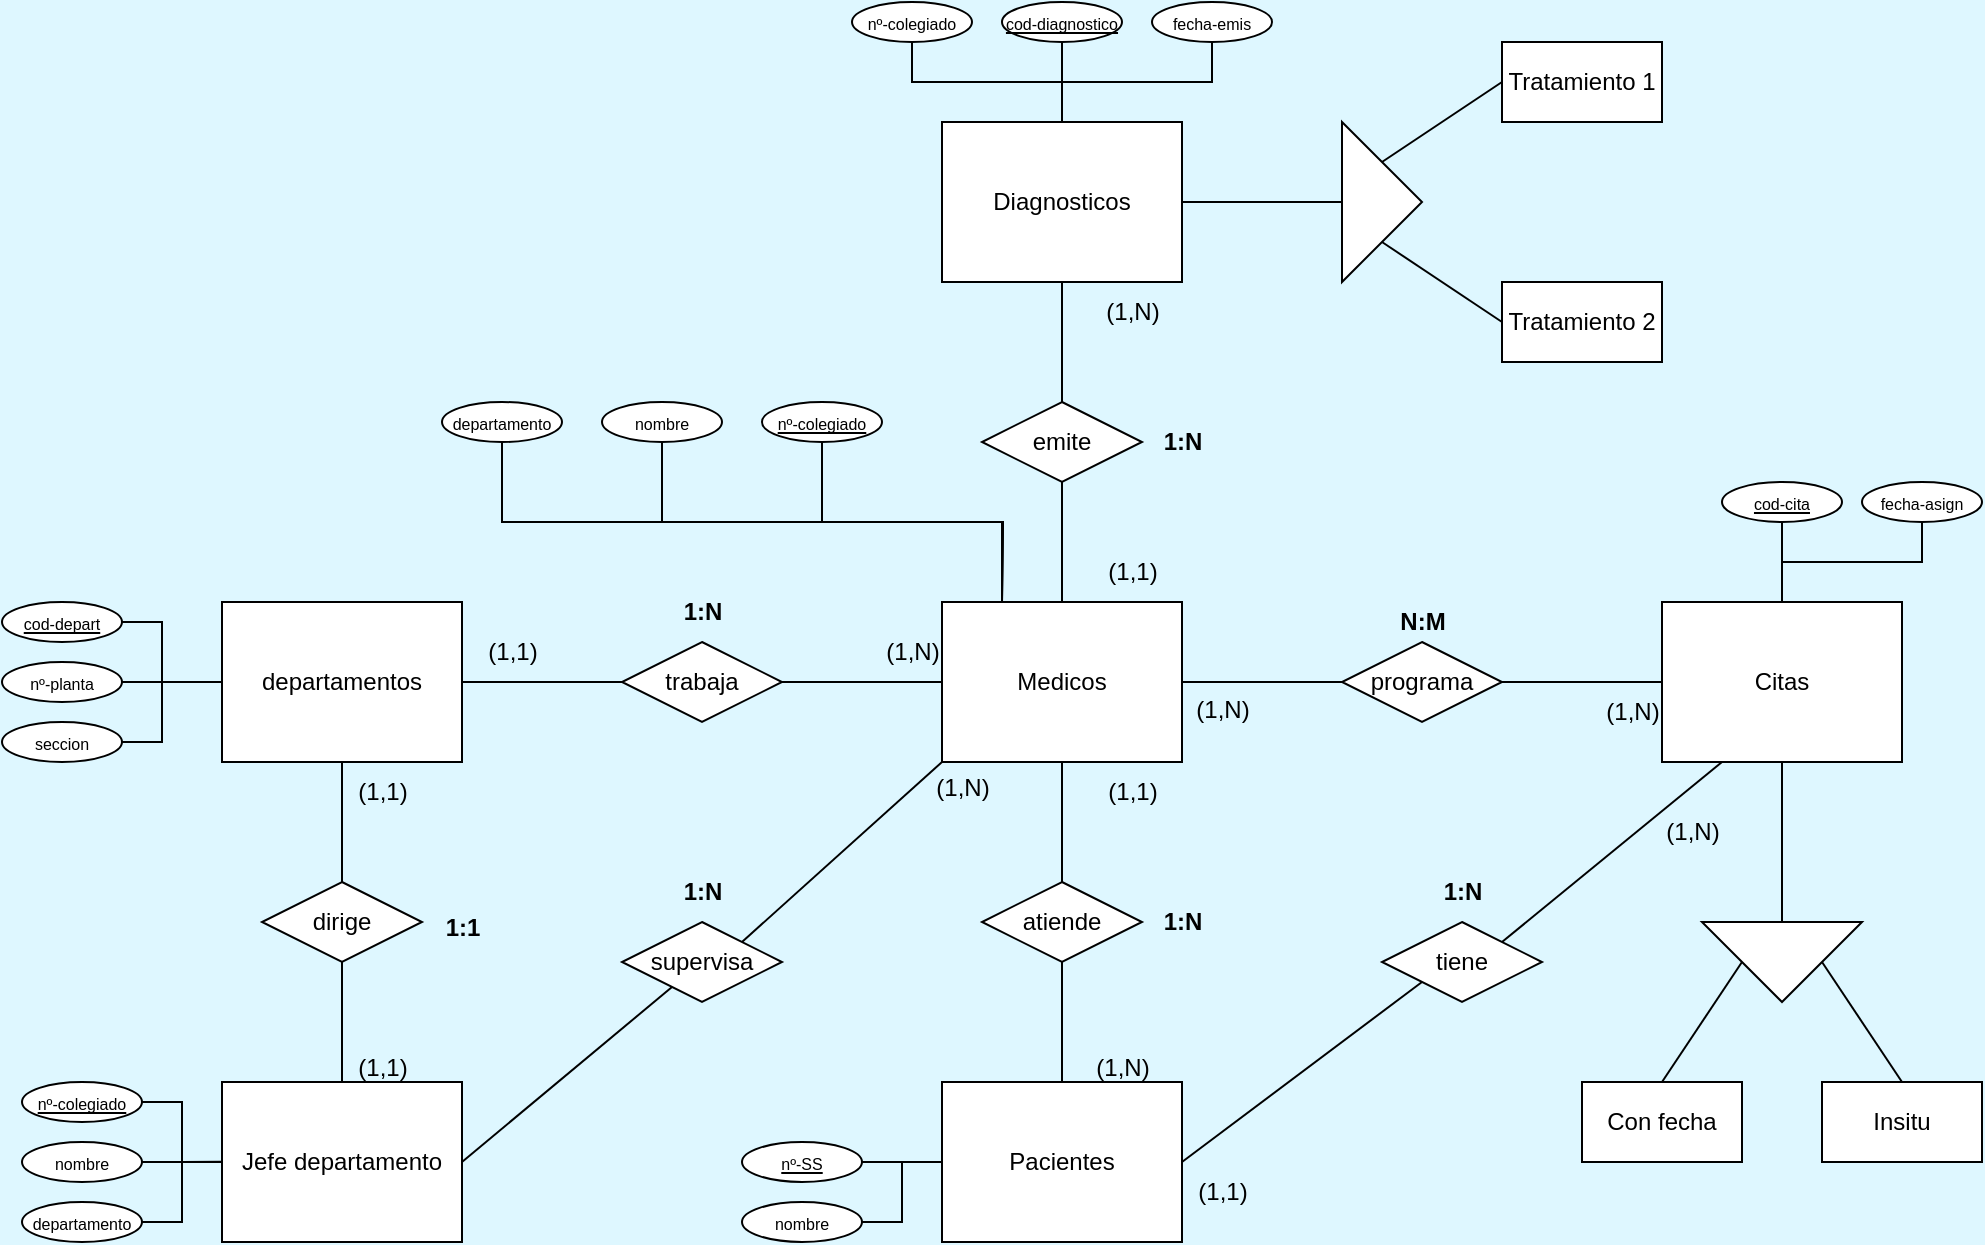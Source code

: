 <mxfile version="24.9.1">
  <diagram name="Página-1" id="l8MYLLdhiasZJaIbe_Zf">
    <mxGraphModel dx="1457" dy="735" grid="1" gridSize="10" guides="1" tooltips="1" connect="1" arrows="1" fold="1" page="1" pageScale="1" pageWidth="1169" pageHeight="827" background="#DEF7FF" math="0" shadow="0">
      <root>
        <mxCell id="0" />
        <mxCell id="1" parent="0" />
        <mxCell id="hCbEvHzV76V9dnRMWg2s-12" style="edgeStyle=none;shape=connector;rounded=0;orthogonalLoop=1;jettySize=auto;html=1;entryX=0;entryY=0.5;entryDx=0;entryDy=0;strokeColor=default;align=center;verticalAlign=middle;fontFamily=Helvetica;fontSize=11;fontColor=default;labelBackgroundColor=default;endArrow=none;endFill=0;" parent="1" source="hCbEvHzV76V9dnRMWg2s-1" target="hCbEvHzV76V9dnRMWg2s-5" edge="1">
          <mxGeometry relative="1" as="geometry" />
        </mxCell>
        <mxCell id="hCbEvHzV76V9dnRMWg2s-1" value="departamentos" style="rounded=0;whiteSpace=wrap;html=1;" parent="1" vertex="1">
          <mxGeometry x="160" y="360" width="120" height="80" as="geometry" />
        </mxCell>
        <mxCell id="hCbEvHzV76V9dnRMWg2s-14" style="edgeStyle=none;shape=connector;rounded=0;orthogonalLoop=1;jettySize=auto;html=1;exitX=1;exitY=0.5;exitDx=0;exitDy=0;entryX=0;entryY=0.5;entryDx=0;entryDy=0;strokeColor=default;align=center;verticalAlign=middle;fontFamily=Helvetica;fontSize=11;fontColor=default;labelBackgroundColor=default;endArrow=none;endFill=0;" parent="1" source="hCbEvHzV76V9dnRMWg2s-2" target="hCbEvHzV76V9dnRMWg2s-6" edge="1">
          <mxGeometry relative="1" as="geometry" />
        </mxCell>
        <mxCell id="hCbEvHzV76V9dnRMWg2s-16" style="edgeStyle=none;shape=connector;rounded=0;orthogonalLoop=1;jettySize=auto;html=1;exitX=0.5;exitY=1;exitDx=0;exitDy=0;entryX=0.5;entryY=0;entryDx=0;entryDy=0;strokeColor=default;align=center;verticalAlign=middle;fontFamily=Helvetica;fontSize=11;fontColor=default;labelBackgroundColor=default;endArrow=none;endFill=0;" parent="1" source="hCbEvHzV76V9dnRMWg2s-2" target="hCbEvHzV76V9dnRMWg2s-9" edge="1">
          <mxGeometry relative="1" as="geometry" />
        </mxCell>
        <mxCell id="hCbEvHzV76V9dnRMWg2s-2" value="Medicos" style="rounded=0;whiteSpace=wrap;html=1;" parent="1" vertex="1">
          <mxGeometry x="520" y="360" width="120" height="80" as="geometry" />
        </mxCell>
        <mxCell id="hCbEvHzV76V9dnRMWg2s-35" style="edgeStyle=none;shape=connector;rounded=0;orthogonalLoop=1;jettySize=auto;html=1;exitX=1;exitY=0.5;exitDx=0;exitDy=0;strokeColor=default;align=center;verticalAlign=middle;fontFamily=Helvetica;fontSize=11;fontColor=default;labelBackgroundColor=default;endArrow=none;endFill=0;" parent="1" source="hCbEvHzV76V9dnRMWg2s-3" target="hCbEvHzV76V9dnRMWg2s-34" edge="1">
          <mxGeometry relative="1" as="geometry" />
        </mxCell>
        <mxCell id="hCbEvHzV76V9dnRMWg2s-3" value="Jefe departamento" style="rounded=0;whiteSpace=wrap;html=1;" parent="1" vertex="1">
          <mxGeometry x="160" y="600" width="120" height="80" as="geometry" />
        </mxCell>
        <mxCell id="hCbEvHzV76V9dnRMWg2s-29" style="edgeStyle=none;shape=connector;rounded=0;orthogonalLoop=1;jettySize=auto;html=1;exitX=0.5;exitY=1;exitDx=0;exitDy=0;entryX=0;entryY=0.5;entryDx=0;entryDy=0;strokeColor=default;align=center;verticalAlign=middle;fontFamily=Helvetica;fontSize=11;fontColor=default;labelBackgroundColor=default;endArrow=none;endFill=0;" parent="1" source="hCbEvHzV76V9dnRMWg2s-4" target="hCbEvHzV76V9dnRMWg2s-28" edge="1">
          <mxGeometry relative="1" as="geometry" />
        </mxCell>
        <mxCell id="hCbEvHzV76V9dnRMWg2s-4" value="Citas" style="rounded=0;whiteSpace=wrap;html=1;fontStyle=0" parent="1" vertex="1">
          <mxGeometry x="880" y="360" width="120" height="80" as="geometry" />
        </mxCell>
        <mxCell id="hCbEvHzV76V9dnRMWg2s-13" style="edgeStyle=none;shape=connector;rounded=0;orthogonalLoop=1;jettySize=auto;html=1;exitX=1;exitY=0.5;exitDx=0;exitDy=0;entryX=0;entryY=0.5;entryDx=0;entryDy=0;strokeColor=default;align=center;verticalAlign=middle;fontFamily=Helvetica;fontSize=11;fontColor=default;labelBackgroundColor=default;endArrow=none;endFill=0;" parent="1" source="hCbEvHzV76V9dnRMWg2s-5" target="hCbEvHzV76V9dnRMWg2s-2" edge="1">
          <mxGeometry relative="1" as="geometry" />
        </mxCell>
        <mxCell id="hCbEvHzV76V9dnRMWg2s-5" value="trabaja" style="rhombus;whiteSpace=wrap;html=1;" parent="1" vertex="1">
          <mxGeometry x="360" y="380" width="80" height="40" as="geometry" />
        </mxCell>
        <mxCell id="hCbEvHzV76V9dnRMWg2s-15" style="edgeStyle=none;shape=connector;rounded=0;orthogonalLoop=1;jettySize=auto;html=1;exitX=1;exitY=0.5;exitDx=0;exitDy=0;entryX=0;entryY=0.5;entryDx=0;entryDy=0;strokeColor=default;align=center;verticalAlign=middle;fontFamily=Helvetica;fontSize=11;fontColor=default;labelBackgroundColor=default;endArrow=none;endFill=0;" parent="1" source="hCbEvHzV76V9dnRMWg2s-6" target="hCbEvHzV76V9dnRMWg2s-4" edge="1">
          <mxGeometry relative="1" as="geometry" />
        </mxCell>
        <mxCell id="hCbEvHzV76V9dnRMWg2s-6" value="programa" style="rhombus;whiteSpace=wrap;html=1;" parent="1" vertex="1">
          <mxGeometry x="720" y="380" width="80" height="40" as="geometry" />
        </mxCell>
        <mxCell id="hCbEvHzV76V9dnRMWg2s-10" style="rounded=0;orthogonalLoop=1;jettySize=auto;html=1;exitX=0.5;exitY=1;exitDx=0;exitDy=0;endArrow=none;endFill=0;" parent="1" source="hCbEvHzV76V9dnRMWg2s-7" target="hCbEvHzV76V9dnRMWg2s-3" edge="1">
          <mxGeometry relative="1" as="geometry">
            <mxPoint x="340" y="600" as="targetPoint" />
            <Array as="points">
              <mxPoint x="220" y="560" />
            </Array>
          </mxGeometry>
        </mxCell>
        <mxCell id="hCbEvHzV76V9dnRMWg2s-11" style="edgeStyle=none;shape=connector;rounded=0;orthogonalLoop=1;jettySize=auto;html=1;exitX=0.5;exitY=0;exitDx=0;exitDy=0;strokeColor=default;align=center;verticalAlign=middle;fontFamily=Helvetica;fontSize=11;fontColor=default;labelBackgroundColor=default;endArrow=none;endFill=0;entryX=0.5;entryY=1;entryDx=0;entryDy=0;" parent="1" source="hCbEvHzV76V9dnRMWg2s-7" target="hCbEvHzV76V9dnRMWg2s-1" edge="1">
          <mxGeometry relative="1" as="geometry">
            <mxPoint x="250" y="460" as="targetPoint" />
          </mxGeometry>
        </mxCell>
        <mxCell id="hCbEvHzV76V9dnRMWg2s-7" value="dirige" style="rhombus;whiteSpace=wrap;html=1;" parent="1" vertex="1">
          <mxGeometry x="180" y="500" width="80" height="40" as="geometry" />
        </mxCell>
        <mxCell id="eclxdIhvS0rX7D_489o--69" style="shape=connector;rounded=0;orthogonalLoop=1;jettySize=auto;html=1;exitX=1;exitY=0.5;exitDx=0;exitDy=0;entryX=0;entryY=1;entryDx=0;entryDy=0;strokeColor=default;align=center;verticalAlign=middle;fontFamily=Helvetica;fontSize=11;fontColor=default;labelBackgroundColor=default;endArrow=none;endFill=0;" parent="1" source="hCbEvHzV76V9dnRMWg2s-8" target="eclxdIhvS0rX7D_489o--67" edge="1">
          <mxGeometry relative="1" as="geometry" />
        </mxCell>
        <mxCell id="hCbEvHzV76V9dnRMWg2s-8" value="Pacientes" style="rounded=0;whiteSpace=wrap;html=1;" parent="1" vertex="1">
          <mxGeometry x="520" y="600" width="120" height="80" as="geometry" />
        </mxCell>
        <mxCell id="hCbEvHzV76V9dnRMWg2s-17" style="edgeStyle=none;shape=connector;rounded=0;orthogonalLoop=1;jettySize=auto;html=1;exitX=0.5;exitY=1;exitDx=0;exitDy=0;strokeColor=default;align=center;verticalAlign=middle;fontFamily=Helvetica;fontSize=11;fontColor=default;labelBackgroundColor=default;endArrow=none;endFill=0;" parent="1" source="hCbEvHzV76V9dnRMWg2s-9" target="hCbEvHzV76V9dnRMWg2s-8" edge="1">
          <mxGeometry relative="1" as="geometry" />
        </mxCell>
        <mxCell id="hCbEvHzV76V9dnRMWg2s-9" value="atiende" style="rhombus;whiteSpace=wrap;html=1;" parent="1" vertex="1">
          <mxGeometry x="540" y="500" width="80" height="40" as="geometry" />
        </mxCell>
        <mxCell id="hCbEvHzV76V9dnRMWg2s-23" style="edgeStyle=none;shape=connector;rounded=0;orthogonalLoop=1;jettySize=auto;html=1;exitX=1;exitY=0.5;exitDx=0;exitDy=0;strokeColor=default;align=center;verticalAlign=middle;fontFamily=Helvetica;fontSize=11;fontColor=default;labelBackgroundColor=default;endArrow=none;endFill=0;" parent="1" source="hCbEvHzV76V9dnRMWg2s-18" target="hCbEvHzV76V9dnRMWg2s-22" edge="1">
          <mxGeometry relative="1" as="geometry" />
        </mxCell>
        <mxCell id="hCbEvHzV76V9dnRMWg2s-18" value="Diagnosticos" style="rounded=0;whiteSpace=wrap;html=1;" parent="1" vertex="1">
          <mxGeometry x="520" y="120" width="120" height="80" as="geometry" />
        </mxCell>
        <mxCell id="hCbEvHzV76V9dnRMWg2s-20" style="edgeStyle=none;shape=connector;rounded=0;orthogonalLoop=1;jettySize=auto;html=1;exitX=0.5;exitY=0;exitDx=0;exitDy=0;strokeColor=default;align=center;verticalAlign=middle;fontFamily=Helvetica;fontSize=11;fontColor=default;labelBackgroundColor=default;endArrow=none;endFill=0;" parent="1" source="hCbEvHzV76V9dnRMWg2s-19" target="hCbEvHzV76V9dnRMWg2s-18" edge="1">
          <mxGeometry relative="1" as="geometry" />
        </mxCell>
        <mxCell id="hCbEvHzV76V9dnRMWg2s-21" style="edgeStyle=none;shape=connector;rounded=0;orthogonalLoop=1;jettySize=auto;html=1;exitX=0.5;exitY=1;exitDx=0;exitDy=0;strokeColor=default;align=center;verticalAlign=middle;fontFamily=Helvetica;fontSize=11;fontColor=default;labelBackgroundColor=default;endArrow=none;endFill=0;" parent="1" source="hCbEvHzV76V9dnRMWg2s-19" target="hCbEvHzV76V9dnRMWg2s-2" edge="1">
          <mxGeometry relative="1" as="geometry" />
        </mxCell>
        <mxCell id="hCbEvHzV76V9dnRMWg2s-19" value="emite" style="rhombus;whiteSpace=wrap;html=1;" parent="1" vertex="1">
          <mxGeometry x="540" y="260" width="80" height="40" as="geometry" />
        </mxCell>
        <mxCell id="hCbEvHzV76V9dnRMWg2s-26" style="edgeStyle=none;shape=connector;rounded=0;orthogonalLoop=1;jettySize=auto;html=1;exitX=0.5;exitY=1;exitDx=0;exitDy=0;strokeColor=default;align=center;verticalAlign=middle;fontFamily=Helvetica;fontSize=11;fontColor=default;labelBackgroundColor=default;endArrow=none;endFill=0;entryX=0;entryY=0.5;entryDx=0;entryDy=0;" parent="1" source="hCbEvHzV76V9dnRMWg2s-22" target="hCbEvHzV76V9dnRMWg2s-25" edge="1">
          <mxGeometry relative="1" as="geometry" />
        </mxCell>
        <mxCell id="hCbEvHzV76V9dnRMWg2s-27" style="edgeStyle=none;shape=connector;rounded=0;orthogonalLoop=1;jettySize=auto;html=1;exitX=0.5;exitY=0;exitDx=0;exitDy=0;entryX=0;entryY=0.5;entryDx=0;entryDy=0;strokeColor=default;align=center;verticalAlign=middle;fontFamily=Helvetica;fontSize=11;fontColor=default;labelBackgroundColor=default;endArrow=none;endFill=0;" parent="1" source="hCbEvHzV76V9dnRMWg2s-22" target="hCbEvHzV76V9dnRMWg2s-24" edge="1">
          <mxGeometry relative="1" as="geometry" />
        </mxCell>
        <mxCell id="hCbEvHzV76V9dnRMWg2s-22" value="" style="triangle;whiteSpace=wrap;html=1;fontFamily=Helvetica;fontSize=11;fontColor=default;labelBackgroundColor=default;" parent="1" vertex="1">
          <mxGeometry x="720" y="120" width="40" height="80" as="geometry" />
        </mxCell>
        <mxCell id="hCbEvHzV76V9dnRMWg2s-24" value="Tratamiento 1" style="rounded=0;whiteSpace=wrap;html=1;" parent="1" vertex="1">
          <mxGeometry x="800" y="80" width="80" height="40" as="geometry" />
        </mxCell>
        <mxCell id="hCbEvHzV76V9dnRMWg2s-25" value="Tratamiento 2" style="rounded=0;whiteSpace=wrap;html=1;" parent="1" vertex="1">
          <mxGeometry x="800" y="200" width="80" height="40" as="geometry" />
        </mxCell>
        <mxCell id="hCbEvHzV76V9dnRMWg2s-33" style="edgeStyle=none;shape=connector;rounded=0;orthogonalLoop=1;jettySize=auto;html=1;exitX=0.5;exitY=1;exitDx=0;exitDy=0;entryX=0.5;entryY=0;entryDx=0;entryDy=0;strokeColor=default;align=center;verticalAlign=middle;fontFamily=Helvetica;fontSize=11;fontColor=default;labelBackgroundColor=default;endArrow=none;endFill=0;" parent="1" source="hCbEvHzV76V9dnRMWg2s-28" target="hCbEvHzV76V9dnRMWg2s-30" edge="1">
          <mxGeometry relative="1" as="geometry" />
        </mxCell>
        <mxCell id="hCbEvHzV76V9dnRMWg2s-28" value="" style="triangle;whiteSpace=wrap;html=1;fontFamily=Helvetica;fontSize=11;fontColor=default;labelBackgroundColor=default;rotation=90;" parent="1" vertex="1">
          <mxGeometry x="920" y="500" width="40" height="80" as="geometry" />
        </mxCell>
        <mxCell id="hCbEvHzV76V9dnRMWg2s-30" value="Con fecha" style="rounded=0;whiteSpace=wrap;html=1;" parent="1" vertex="1">
          <mxGeometry x="840" y="600" width="80" height="40" as="geometry" />
        </mxCell>
        <mxCell id="hCbEvHzV76V9dnRMWg2s-31" value="Insitu" style="rounded=0;whiteSpace=wrap;html=1;" parent="1" vertex="1">
          <mxGeometry x="960" y="600" width="80" height="40" as="geometry" />
        </mxCell>
        <mxCell id="hCbEvHzV76V9dnRMWg2s-32" style="edgeStyle=none;shape=connector;rounded=0;orthogonalLoop=1;jettySize=auto;html=1;exitX=0.5;exitY=0;exitDx=0;exitDy=0;strokeColor=default;align=center;verticalAlign=middle;fontFamily=Helvetica;fontSize=11;fontColor=default;labelBackgroundColor=default;endArrow=none;endFill=0;entryX=0.5;entryY=0;entryDx=0;entryDy=0;" parent="1" source="hCbEvHzV76V9dnRMWg2s-28" target="hCbEvHzV76V9dnRMWg2s-31" edge="1">
          <mxGeometry relative="1" as="geometry">
            <mxPoint x="1000" y="590" as="targetPoint" />
          </mxGeometry>
        </mxCell>
        <mxCell id="hCbEvHzV76V9dnRMWg2s-36" style="edgeStyle=none;shape=connector;rounded=0;orthogonalLoop=1;jettySize=auto;html=1;exitX=1;exitY=0;exitDx=0;exitDy=0;entryX=0;entryY=1;entryDx=0;entryDy=0;strokeColor=default;align=center;verticalAlign=middle;fontFamily=Helvetica;fontSize=11;fontColor=default;labelBackgroundColor=default;endArrow=none;endFill=0;" parent="1" source="hCbEvHzV76V9dnRMWg2s-34" target="hCbEvHzV76V9dnRMWg2s-2" edge="1">
          <mxGeometry relative="1" as="geometry" />
        </mxCell>
        <mxCell id="hCbEvHzV76V9dnRMWg2s-34" value="supervisa" style="rhombus;whiteSpace=wrap;html=1;" parent="1" vertex="1">
          <mxGeometry x="360" y="520" width="80" height="40" as="geometry" />
        </mxCell>
        <mxCell id="eclxdIhvS0rX7D_489o--1" value="(1,1)" style="text;html=1;align=center;verticalAlign=middle;resizable=0;points=[];autosize=1;strokeColor=none;fillColor=none;" parent="1" vertex="1">
          <mxGeometry x="215" y="578" width="50" height="30" as="geometry" />
        </mxCell>
        <mxCell id="eclxdIhvS0rX7D_489o--2" value="(1,1)" style="text;html=1;align=center;verticalAlign=middle;resizable=0;points=[];autosize=1;strokeColor=none;fillColor=none;" parent="1" vertex="1">
          <mxGeometry x="215" y="440" width="50" height="30" as="geometry" />
        </mxCell>
        <mxCell id="eclxdIhvS0rX7D_489o--3" value="&lt;b&gt;1:1&lt;/b&gt;" style="text;html=1;align=center;verticalAlign=middle;resizable=0;points=[];autosize=1;strokeColor=none;fillColor=none;" parent="1" vertex="1">
          <mxGeometry x="260" y="508" width="40" height="30" as="geometry" />
        </mxCell>
        <mxCell id="eclxdIhvS0rX7D_489o--4" value="(1,N)" style="text;html=1;align=center;verticalAlign=middle;resizable=0;points=[];autosize=1;strokeColor=none;fillColor=none;" parent="1" vertex="1">
          <mxGeometry x="505" y="438" width="50" height="30" as="geometry" />
        </mxCell>
        <mxCell id="eclxdIhvS0rX7D_489o--5" value="&lt;b&gt;1:N&lt;/b&gt;" style="text;html=1;align=center;verticalAlign=middle;resizable=0;points=[];autosize=1;strokeColor=none;fillColor=none;" parent="1" vertex="1">
          <mxGeometry x="380" y="490" width="40" height="30" as="geometry" />
        </mxCell>
        <mxCell id="eclxdIhvS0rX7D_489o--6" value="(1,1)" style="text;html=1;align=center;verticalAlign=middle;resizable=0;points=[];autosize=1;strokeColor=none;fillColor=none;" parent="1" vertex="1">
          <mxGeometry x="280" y="370" width="50" height="30" as="geometry" />
        </mxCell>
        <mxCell id="eclxdIhvS0rX7D_489o--7" value="(1,N)" style="text;html=1;align=center;verticalAlign=middle;resizable=0;points=[];autosize=1;strokeColor=none;fillColor=none;" parent="1" vertex="1">
          <mxGeometry x="480" y="370" width="50" height="30" as="geometry" />
        </mxCell>
        <mxCell id="eclxdIhvS0rX7D_489o--8" value="&lt;b&gt;1:N&lt;/b&gt;" style="text;html=1;align=center;verticalAlign=middle;resizable=0;points=[];autosize=1;strokeColor=none;fillColor=none;" parent="1" vertex="1">
          <mxGeometry x="380" y="350" width="40" height="30" as="geometry" />
        </mxCell>
        <mxCell id="eclxdIhvS0rX7D_489o--14" style="edgeStyle=orthogonalEdgeStyle;rounded=0;orthogonalLoop=1;jettySize=auto;html=1;exitX=1;exitY=0.5;exitDx=0;exitDy=0;entryX=0;entryY=0.5;entryDx=0;entryDy=0;endArrow=none;endFill=0;" parent="1" source="eclxdIhvS0rX7D_489o--9" target="hCbEvHzV76V9dnRMWg2s-1" edge="1">
          <mxGeometry relative="1" as="geometry">
            <Array as="points">
              <mxPoint x="130" y="370" />
              <mxPoint x="130" y="400" />
            </Array>
          </mxGeometry>
        </mxCell>
        <mxCell id="eclxdIhvS0rX7D_489o--9" value="&lt;font size=&quot;1&quot;&gt;&lt;u style=&quot;font-size: 8px;&quot;&gt;cod-depart&lt;/u&gt;&lt;/font&gt;" style="ellipse;whiteSpace=wrap;html=1;" parent="1" vertex="1">
          <mxGeometry x="50" y="360" width="60" height="20" as="geometry" />
        </mxCell>
        <mxCell id="eclxdIhvS0rX7D_489o--15" style="edgeStyle=orthogonalEdgeStyle;shape=connector;rounded=0;orthogonalLoop=1;jettySize=auto;html=1;exitX=1;exitY=0.5;exitDx=0;exitDy=0;entryX=0;entryY=0.5;entryDx=0;entryDy=0;strokeColor=default;align=center;verticalAlign=middle;fontFamily=Helvetica;fontSize=11;fontColor=default;labelBackgroundColor=default;endArrow=none;endFill=0;" parent="1" source="eclxdIhvS0rX7D_489o--10" target="hCbEvHzV76V9dnRMWg2s-1" edge="1">
          <mxGeometry relative="1" as="geometry" />
        </mxCell>
        <mxCell id="eclxdIhvS0rX7D_489o--10" value="&lt;font style=&quot;font-size: 8px;&quot;&gt;nº-planta&lt;/font&gt;" style="ellipse;whiteSpace=wrap;html=1;" parent="1" vertex="1">
          <mxGeometry x="50" y="390" width="60" height="20" as="geometry" />
        </mxCell>
        <mxCell id="eclxdIhvS0rX7D_489o--25" style="edgeStyle=orthogonalEdgeStyle;shape=connector;rounded=0;orthogonalLoop=1;jettySize=auto;html=1;exitX=1;exitY=0.5;exitDx=0;exitDy=0;strokeColor=default;align=center;verticalAlign=middle;fontFamily=Helvetica;fontSize=11;fontColor=default;labelBackgroundColor=default;endArrow=none;endFill=0;" parent="1" source="eclxdIhvS0rX7D_489o--11" edge="1">
          <mxGeometry relative="1" as="geometry">
            <mxPoint x="160" y="400" as="targetPoint" />
            <Array as="points">
              <mxPoint x="130" y="430" />
              <mxPoint x="130" y="400" />
            </Array>
          </mxGeometry>
        </mxCell>
        <mxCell id="eclxdIhvS0rX7D_489o--11" value="&lt;font style=&quot;font-size: 8px;&quot;&gt;seccion&lt;/font&gt;" style="ellipse;whiteSpace=wrap;html=1;" parent="1" vertex="1">
          <mxGeometry x="50" y="420" width="60" height="20" as="geometry" />
        </mxCell>
        <mxCell id="eclxdIhvS0rX7D_489o--22" style="edgeStyle=orthogonalEdgeStyle;shape=connector;rounded=0;orthogonalLoop=1;jettySize=auto;html=1;exitX=1;exitY=0.5;exitDx=0;exitDy=0;entryX=0;entryY=0.5;entryDx=0;entryDy=0;strokeColor=default;align=center;verticalAlign=middle;fontFamily=Helvetica;fontSize=11;fontColor=default;labelBackgroundColor=default;endArrow=none;endFill=0;" parent="1" source="eclxdIhvS0rX7D_489o--17" target="hCbEvHzV76V9dnRMWg2s-3" edge="1">
          <mxGeometry relative="1" as="geometry" />
        </mxCell>
        <mxCell id="eclxdIhvS0rX7D_489o--17" value="&lt;font size=&quot;1&quot;&gt;&lt;u style=&quot;font-size: 8px;&quot;&gt;nº-colegiado&lt;/u&gt;&lt;/font&gt;" style="ellipse;whiteSpace=wrap;html=1;" parent="1" vertex="1">
          <mxGeometry x="60" y="600" width="60" height="20" as="geometry" />
        </mxCell>
        <mxCell id="eclxdIhvS0rX7D_489o--23" style="edgeStyle=orthogonalEdgeStyle;shape=connector;rounded=0;orthogonalLoop=1;jettySize=auto;html=1;exitX=1;exitY=0.5;exitDx=0;exitDy=0;strokeColor=default;align=center;verticalAlign=middle;fontFamily=Helvetica;fontSize=11;fontColor=default;labelBackgroundColor=default;endArrow=none;endFill=0;" parent="1" source="eclxdIhvS0rX7D_489o--20" edge="1">
          <mxGeometry relative="1" as="geometry">
            <mxPoint x="160" y="639.824" as="targetPoint" />
          </mxGeometry>
        </mxCell>
        <mxCell id="eclxdIhvS0rX7D_489o--20" value="&lt;font style=&quot;font-size: 8px;&quot;&gt;nombre&lt;/font&gt;" style="ellipse;whiteSpace=wrap;html=1;" parent="1" vertex="1">
          <mxGeometry x="60" y="630" width="60" height="20" as="geometry" />
        </mxCell>
        <mxCell id="eclxdIhvS0rX7D_489o--24" style="edgeStyle=orthogonalEdgeStyle;shape=connector;rounded=0;orthogonalLoop=1;jettySize=auto;html=1;exitX=1;exitY=0.5;exitDx=0;exitDy=0;strokeColor=default;align=center;verticalAlign=middle;fontFamily=Helvetica;fontSize=11;fontColor=default;labelBackgroundColor=default;endArrow=none;endFill=0;" parent="1" source="eclxdIhvS0rX7D_489o--21" edge="1">
          <mxGeometry relative="1" as="geometry">
            <mxPoint x="160" y="640" as="targetPoint" />
            <Array as="points">
              <mxPoint x="140" y="670" />
              <mxPoint x="140" y="640" />
            </Array>
          </mxGeometry>
        </mxCell>
        <mxCell id="eclxdIhvS0rX7D_489o--21" value="&lt;font style=&quot;font-size: 8px;&quot;&gt;departamento&lt;/font&gt;" style="ellipse;whiteSpace=wrap;html=1;" parent="1" vertex="1">
          <mxGeometry x="60" y="660" width="60" height="20" as="geometry" />
        </mxCell>
        <mxCell id="eclxdIhvS0rX7D_489o--35" style="edgeStyle=orthogonalEdgeStyle;shape=connector;rounded=0;orthogonalLoop=1;jettySize=auto;html=1;exitX=0.5;exitY=1;exitDx=0;exitDy=0;strokeColor=default;align=center;verticalAlign=middle;fontFamily=Helvetica;fontSize=11;fontColor=default;labelBackgroundColor=default;endArrow=none;endFill=0;" parent="1" source="eclxdIhvS0rX7D_489o--26" edge="1">
          <mxGeometry relative="1" as="geometry">
            <mxPoint x="550" y="360" as="targetPoint" />
          </mxGeometry>
        </mxCell>
        <mxCell id="eclxdIhvS0rX7D_489o--26" value="&lt;font size=&quot;1&quot;&gt;&lt;u style=&quot;font-size: 8px;&quot;&gt;nº-colegiado&lt;/u&gt;&lt;/font&gt;" style="ellipse;whiteSpace=wrap;html=1;" parent="1" vertex="1">
          <mxGeometry x="430" y="260" width="60" height="20" as="geometry" />
        </mxCell>
        <mxCell id="eclxdIhvS0rX7D_489o--34" style="edgeStyle=orthogonalEdgeStyle;shape=connector;rounded=0;orthogonalLoop=1;jettySize=auto;html=1;exitX=0.5;exitY=1;exitDx=0;exitDy=0;strokeColor=default;align=center;verticalAlign=middle;fontFamily=Helvetica;fontSize=11;fontColor=default;labelBackgroundColor=default;endArrow=none;endFill=0;" parent="1" source="eclxdIhvS0rX7D_489o--27" edge="1">
          <mxGeometry relative="1" as="geometry">
            <mxPoint x="550" y="360" as="targetPoint" />
          </mxGeometry>
        </mxCell>
        <mxCell id="eclxdIhvS0rX7D_489o--27" value="&lt;font style=&quot;font-size: 8px;&quot;&gt;nombre&lt;/font&gt;" style="ellipse;whiteSpace=wrap;html=1;" parent="1" vertex="1">
          <mxGeometry x="350" y="260" width="60" height="20" as="geometry" />
        </mxCell>
        <mxCell id="eclxdIhvS0rX7D_489o--33" style="edgeStyle=orthogonalEdgeStyle;shape=connector;rounded=0;orthogonalLoop=1;jettySize=auto;html=1;exitX=0.5;exitY=1;exitDx=0;exitDy=0;entryX=0.25;entryY=0;entryDx=0;entryDy=0;strokeColor=default;align=center;verticalAlign=middle;fontFamily=Helvetica;fontSize=11;fontColor=default;labelBackgroundColor=default;endArrow=none;endFill=0;" parent="1" source="eclxdIhvS0rX7D_489o--28" target="hCbEvHzV76V9dnRMWg2s-2" edge="1">
          <mxGeometry relative="1" as="geometry" />
        </mxCell>
        <mxCell id="eclxdIhvS0rX7D_489o--28" value="&lt;font style=&quot;font-size: 8px;&quot;&gt;departamento&lt;/font&gt;" style="ellipse;whiteSpace=wrap;html=1;" parent="1" vertex="1">
          <mxGeometry x="270" y="260" width="60" height="20" as="geometry" />
        </mxCell>
        <mxCell id="eclxdIhvS0rX7D_489o--37" value="(1,N)" style="text;html=1;align=center;verticalAlign=middle;resizable=0;points=[];autosize=1;strokeColor=none;fillColor=none;" parent="1" vertex="1">
          <mxGeometry x="585" y="578" width="50" height="30" as="geometry" />
        </mxCell>
        <mxCell id="eclxdIhvS0rX7D_489o--40" value="(1,1)" style="text;html=1;align=center;verticalAlign=middle;resizable=0;points=[];autosize=1;strokeColor=none;fillColor=none;" parent="1" vertex="1">
          <mxGeometry x="590" y="440" width="50" height="30" as="geometry" />
        </mxCell>
        <mxCell id="eclxdIhvS0rX7D_489o--41" value="(1,N)" style="text;html=1;align=center;verticalAlign=middle;resizable=0;points=[];autosize=1;strokeColor=none;fillColor=none;" parent="1" vertex="1">
          <mxGeometry x="840" y="400" width="50" height="30" as="geometry" />
        </mxCell>
        <mxCell id="eclxdIhvS0rX7D_489o--42" value="(1,N)" style="text;html=1;align=center;verticalAlign=middle;resizable=0;points=[];autosize=1;strokeColor=none;fillColor=none;" parent="1" vertex="1">
          <mxGeometry x="635" y="399" width="50" height="30" as="geometry" />
        </mxCell>
        <mxCell id="eclxdIhvS0rX7D_489o--43" value="&lt;b&gt;N:M&lt;/b&gt;" style="text;html=1;align=center;verticalAlign=middle;resizable=0;points=[];autosize=1;strokeColor=none;fillColor=none;" parent="1" vertex="1">
          <mxGeometry x="735" y="355" width="50" height="30" as="geometry" />
        </mxCell>
        <mxCell id="eclxdIhvS0rX7D_489o--53" style="edgeStyle=orthogonalEdgeStyle;shape=connector;rounded=0;orthogonalLoop=1;jettySize=auto;html=1;exitX=0.5;exitY=1;exitDx=0;exitDy=0;strokeColor=default;align=center;verticalAlign=middle;fontFamily=Helvetica;fontSize=11;fontColor=default;labelBackgroundColor=default;endArrow=none;endFill=0;" parent="1" source="eclxdIhvS0rX7D_489o--44" target="hCbEvHzV76V9dnRMWg2s-4" edge="1">
          <mxGeometry relative="1" as="geometry" />
        </mxCell>
        <mxCell id="eclxdIhvS0rX7D_489o--44" value="&lt;font size=&quot;1&quot;&gt;&lt;u style=&quot;font-size: 8px;&quot;&gt;cod-cita&lt;/u&gt;&lt;/font&gt;" style="ellipse;whiteSpace=wrap;html=1;" parent="1" vertex="1">
          <mxGeometry x="910" y="300" width="60" height="20" as="geometry" />
        </mxCell>
        <mxCell id="eclxdIhvS0rX7D_489o--55" style="edgeStyle=orthogonalEdgeStyle;shape=connector;rounded=0;orthogonalLoop=1;jettySize=auto;html=1;exitX=0.5;exitY=1;exitDx=0;exitDy=0;strokeColor=default;align=center;verticalAlign=middle;fontFamily=Helvetica;fontSize=11;fontColor=default;labelBackgroundColor=default;endArrow=none;endFill=0;" parent="1" source="eclxdIhvS0rX7D_489o--45" target="hCbEvHzV76V9dnRMWg2s-4" edge="1">
          <mxGeometry relative="1" as="geometry" />
        </mxCell>
        <mxCell id="eclxdIhvS0rX7D_489o--45" value="&lt;font style=&quot;font-size: 8px;&quot;&gt;fecha-asign&lt;/font&gt;" style="ellipse;whiteSpace=wrap;html=1;" parent="1" vertex="1">
          <mxGeometry x="980" y="300" width="60" height="20" as="geometry" />
        </mxCell>
        <mxCell id="eclxdIhvS0rX7D_489o--47" style="edgeStyle=orthogonalEdgeStyle;shape=connector;rounded=0;orthogonalLoop=1;jettySize=auto;html=1;exitX=1;exitY=0.5;exitDx=0;exitDy=0;entryX=0;entryY=0.5;entryDx=0;entryDy=0;strokeColor=default;align=center;verticalAlign=middle;fontFamily=Helvetica;fontSize=11;fontColor=default;labelBackgroundColor=default;endArrow=none;endFill=0;" parent="1" source="eclxdIhvS0rX7D_489o--46" target="hCbEvHzV76V9dnRMWg2s-8" edge="1">
          <mxGeometry relative="1" as="geometry" />
        </mxCell>
        <mxCell id="eclxdIhvS0rX7D_489o--46" value="&lt;font size=&quot;1&quot;&gt;&lt;u style=&quot;font-size: 8px;&quot;&gt;nº-SS&lt;/u&gt;&lt;/font&gt;" style="ellipse;whiteSpace=wrap;html=1;" parent="1" vertex="1">
          <mxGeometry x="420" y="630" width="60" height="20" as="geometry" />
        </mxCell>
        <mxCell id="eclxdIhvS0rX7D_489o--49" style="edgeStyle=orthogonalEdgeStyle;shape=connector;rounded=0;orthogonalLoop=1;jettySize=auto;html=1;exitX=1;exitY=0.5;exitDx=0;exitDy=0;entryX=0;entryY=0.5;entryDx=0;entryDy=0;strokeColor=default;align=center;verticalAlign=middle;fontFamily=Helvetica;fontSize=11;fontColor=default;labelBackgroundColor=default;endArrow=none;endFill=0;" parent="1" source="eclxdIhvS0rX7D_489o--48" target="hCbEvHzV76V9dnRMWg2s-8" edge="1">
          <mxGeometry relative="1" as="geometry" />
        </mxCell>
        <mxCell id="eclxdIhvS0rX7D_489o--48" value="&lt;font style=&quot;font-size: 8px;&quot;&gt;nombre&lt;/font&gt;" style="ellipse;whiteSpace=wrap;html=1;" parent="1" vertex="1">
          <mxGeometry x="420" y="660" width="60" height="20" as="geometry" />
        </mxCell>
        <mxCell id="eclxdIhvS0rX7D_489o--56" value="&lt;b&gt;1:N&lt;/b&gt;" style="text;html=1;align=center;verticalAlign=middle;resizable=0;points=[];autosize=1;strokeColor=none;fillColor=none;" parent="1" vertex="1">
          <mxGeometry x="620" y="505" width="40" height="30" as="geometry" />
        </mxCell>
        <mxCell id="eclxdIhvS0rX7D_489o--57" value="(1,N)" style="text;html=1;align=center;verticalAlign=middle;resizable=0;points=[];autosize=1;strokeColor=none;fillColor=none;" parent="1" vertex="1">
          <mxGeometry x="590" y="200" width="50" height="30" as="geometry" />
        </mxCell>
        <mxCell id="eclxdIhvS0rX7D_489o--58" value="(1,1)" style="text;html=1;align=center;verticalAlign=middle;resizable=0;points=[];autosize=1;strokeColor=none;fillColor=none;" parent="1" vertex="1">
          <mxGeometry x="590" y="330" width="50" height="30" as="geometry" />
        </mxCell>
        <mxCell id="eclxdIhvS0rX7D_489o--60" style="edgeStyle=orthogonalEdgeStyle;shape=connector;rounded=0;orthogonalLoop=1;jettySize=auto;html=1;exitX=0.5;exitY=1;exitDx=0;exitDy=0;entryX=0.5;entryY=0;entryDx=0;entryDy=0;strokeColor=default;align=center;verticalAlign=middle;fontFamily=Helvetica;fontSize=11;fontColor=default;labelBackgroundColor=default;endArrow=none;endFill=0;" parent="1" source="eclxdIhvS0rX7D_489o--59" target="hCbEvHzV76V9dnRMWg2s-18" edge="1">
          <mxGeometry relative="1" as="geometry" />
        </mxCell>
        <mxCell id="eclxdIhvS0rX7D_489o--59" value="&lt;font size=&quot;1&quot;&gt;&lt;u style=&quot;font-size: 8px;&quot;&gt;cod-diagnostico&lt;/u&gt;&lt;/font&gt;" style="ellipse;whiteSpace=wrap;html=1;" parent="1" vertex="1">
          <mxGeometry x="550" y="60" width="60" height="20" as="geometry" />
        </mxCell>
        <mxCell id="eclxdIhvS0rX7D_489o--63" style="edgeStyle=orthogonalEdgeStyle;shape=connector;rounded=0;orthogonalLoop=1;jettySize=auto;html=1;exitX=0.5;exitY=1;exitDx=0;exitDy=0;entryX=0.5;entryY=0;entryDx=0;entryDy=0;strokeColor=default;align=center;verticalAlign=middle;fontFamily=Helvetica;fontSize=11;fontColor=default;labelBackgroundColor=default;endArrow=none;endFill=0;" parent="1" source="eclxdIhvS0rX7D_489o--61" target="hCbEvHzV76V9dnRMWg2s-18" edge="1">
          <mxGeometry relative="1" as="geometry" />
        </mxCell>
        <mxCell id="eclxdIhvS0rX7D_489o--61" value="&lt;font style=&quot;font-size: 8px;&quot;&gt;fecha-emis&lt;/font&gt;" style="ellipse;whiteSpace=wrap;html=1;" parent="1" vertex="1">
          <mxGeometry x="625" y="60" width="60" height="20" as="geometry" />
        </mxCell>
        <mxCell id="eclxdIhvS0rX7D_489o--65" style="edgeStyle=orthogonalEdgeStyle;shape=connector;rounded=0;orthogonalLoop=1;jettySize=auto;html=1;exitX=0.5;exitY=1;exitDx=0;exitDy=0;entryX=0.5;entryY=0;entryDx=0;entryDy=0;strokeColor=default;align=center;verticalAlign=middle;fontFamily=Helvetica;fontSize=11;fontColor=default;labelBackgroundColor=default;endArrow=none;endFill=0;" parent="1" source="eclxdIhvS0rX7D_489o--64" target="hCbEvHzV76V9dnRMWg2s-18" edge="1">
          <mxGeometry relative="1" as="geometry" />
        </mxCell>
        <mxCell id="eclxdIhvS0rX7D_489o--64" value="&lt;font size=&quot;1&quot;&gt;&lt;span style=&quot;font-size: 8px;&quot;&gt;nº-colegiado&lt;/span&gt;&lt;/font&gt;" style="ellipse;whiteSpace=wrap;html=1;" parent="1" vertex="1">
          <mxGeometry x="475" y="60" width="60" height="20" as="geometry" />
        </mxCell>
        <mxCell id="eclxdIhvS0rX7D_489o--66" value="&lt;b&gt;1:N&lt;/b&gt;" style="text;html=1;align=center;verticalAlign=middle;resizable=0;points=[];autosize=1;strokeColor=none;fillColor=none;" parent="1" vertex="1">
          <mxGeometry x="620" y="265" width="40" height="30" as="geometry" />
        </mxCell>
        <mxCell id="eclxdIhvS0rX7D_489o--68" style="shape=connector;rounded=0;orthogonalLoop=1;jettySize=auto;html=1;exitX=1;exitY=0;exitDx=0;exitDy=0;entryX=0.25;entryY=1;entryDx=0;entryDy=0;strokeColor=default;align=center;verticalAlign=middle;fontFamily=Helvetica;fontSize=11;fontColor=default;labelBackgroundColor=default;endArrow=none;endFill=0;" parent="1" source="eclxdIhvS0rX7D_489o--67" target="hCbEvHzV76V9dnRMWg2s-4" edge="1">
          <mxGeometry relative="1" as="geometry" />
        </mxCell>
        <mxCell id="eclxdIhvS0rX7D_489o--67" value="tiene" style="rhombus;whiteSpace=wrap;html=1;" parent="1" vertex="1">
          <mxGeometry x="740" y="520" width="80" height="40" as="geometry" />
        </mxCell>
        <mxCell id="eclxdIhvS0rX7D_489o--70" value="(1,N)" style="text;html=1;align=center;verticalAlign=middle;resizable=0;points=[];autosize=1;strokeColor=none;fillColor=none;" parent="1" vertex="1">
          <mxGeometry x="870" y="460" width="50" height="30" as="geometry" />
        </mxCell>
        <mxCell id="eclxdIhvS0rX7D_489o--71" value="(1,1)" style="text;html=1;align=center;verticalAlign=middle;resizable=0;points=[];autosize=1;strokeColor=none;fillColor=none;" parent="1" vertex="1">
          <mxGeometry x="635" y="640" width="50" height="30" as="geometry" />
        </mxCell>
        <mxCell id="eclxdIhvS0rX7D_489o--72" value="&lt;b&gt;1:N&lt;/b&gt;" style="text;html=1;align=center;verticalAlign=middle;resizable=0;points=[];autosize=1;strokeColor=none;fillColor=none;" parent="1" vertex="1">
          <mxGeometry x="760" y="490" width="40" height="30" as="geometry" />
        </mxCell>
      </root>
    </mxGraphModel>
  </diagram>
</mxfile>
